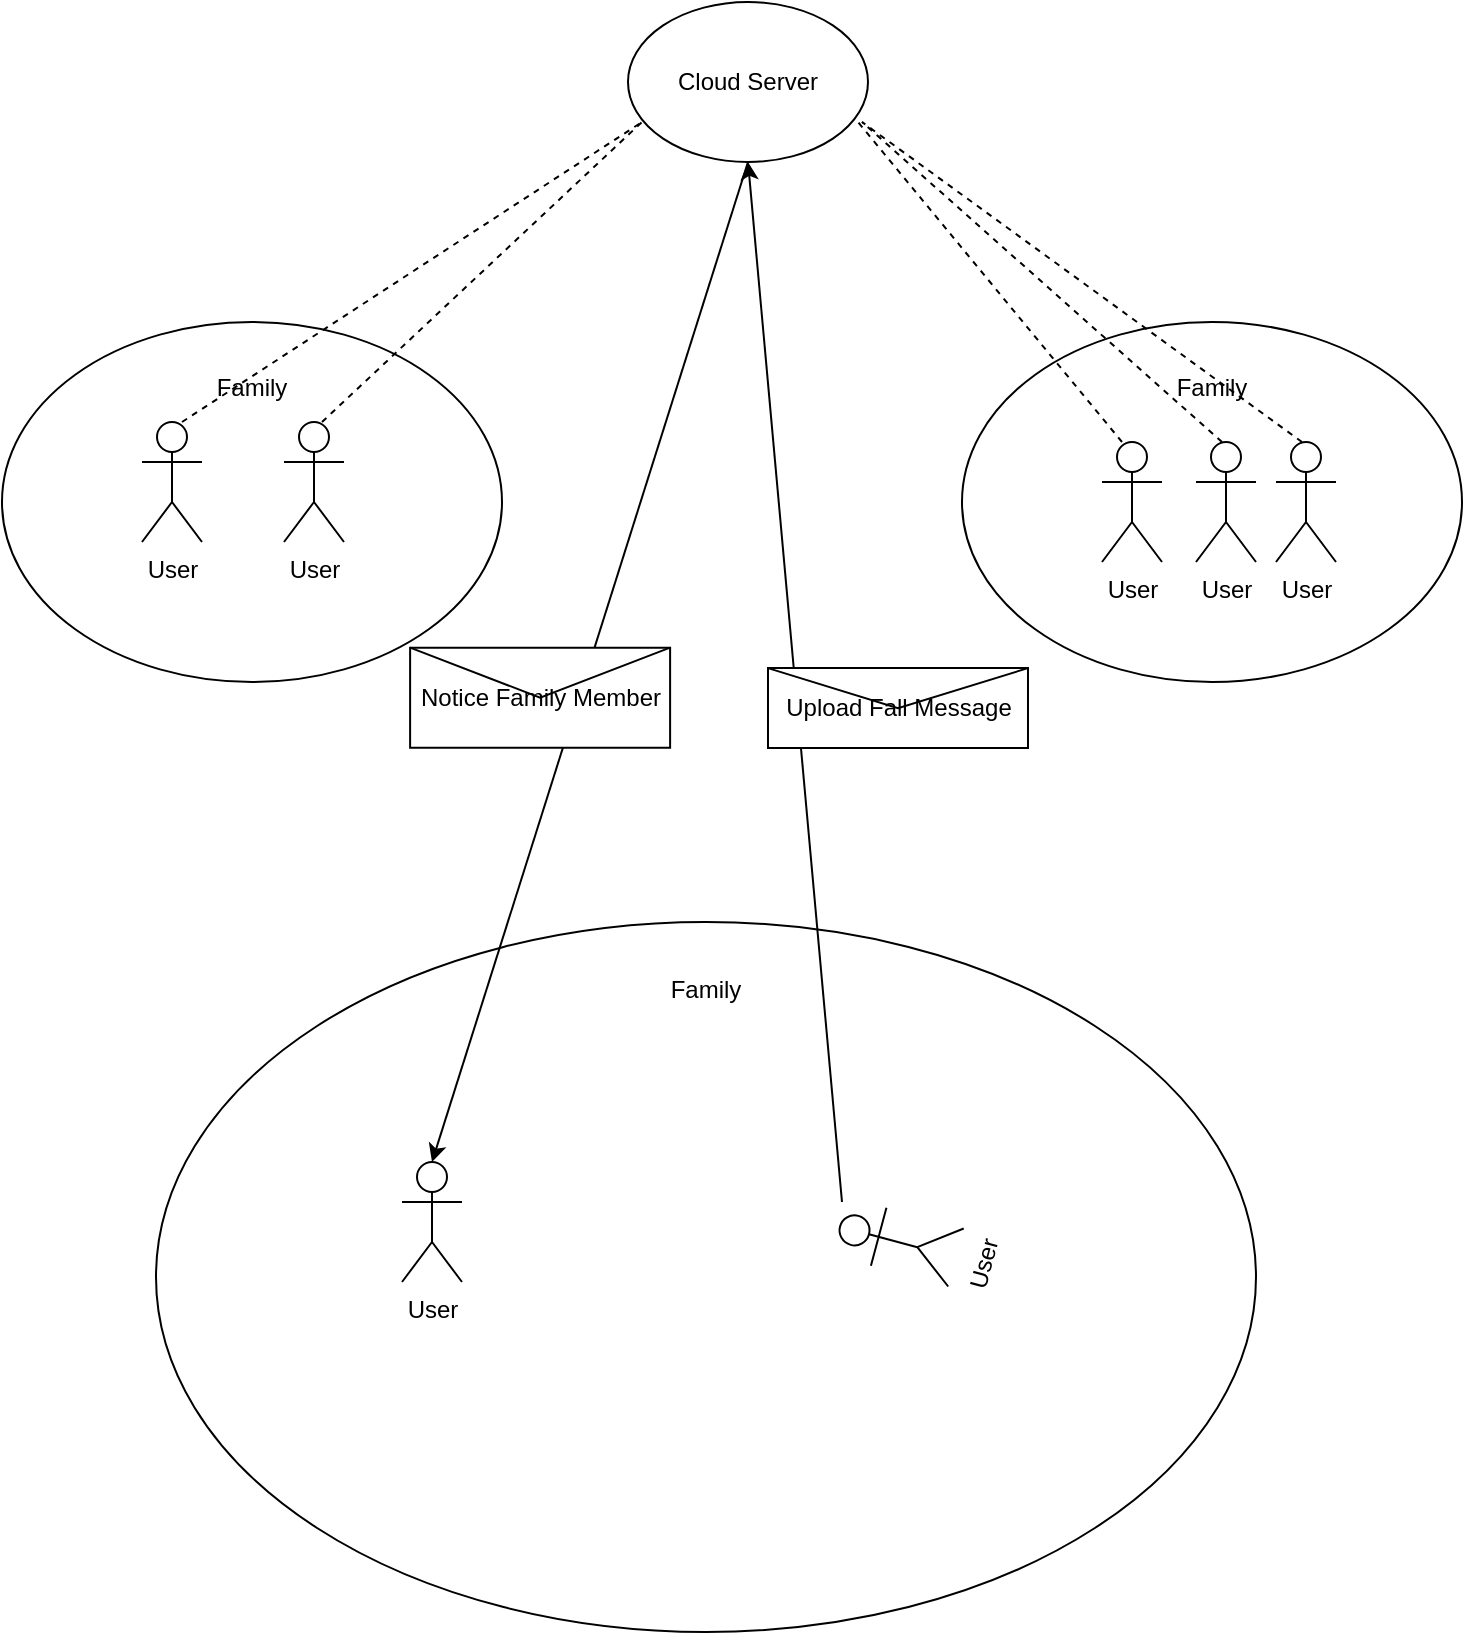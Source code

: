 <mxfile version="13.9.9" type="github">
  <diagram id="tjzp-NtcM_6P5M70Z-q1" name="Page-1">
    <mxGraphModel dx="1433" dy="838" grid="1" gridSize="10" guides="1" tooltips="1" connect="1" arrows="1" fold="1" page="1" pageScale="1" pageWidth="827" pageHeight="1169" math="0" shadow="0">
      <root>
        <mxCell id="0" />
        <mxCell id="1" parent="0" />
        <mxCell id="mbeKiCljW2zm7E6OZhqD-1" value="Cloud Server" style="ellipse;whiteSpace=wrap;html=1;" vertex="1" parent="1">
          <mxGeometry x="353" y="140" width="120" height="80" as="geometry" />
        </mxCell>
        <mxCell id="mbeKiCljW2zm7E6OZhqD-2" value="User" style="shape=umlActor;verticalLabelPosition=bottom;verticalAlign=top;html=1;outlineConnect=0;" vertex="1" parent="1">
          <mxGeometry x="110" y="350" width="30" height="60" as="geometry" />
        </mxCell>
        <mxCell id="mbeKiCljW2zm7E6OZhqD-3" value="User" style="shape=umlActor;verticalLabelPosition=bottom;verticalAlign=top;html=1;outlineConnect=0;" vertex="1" parent="1">
          <mxGeometry x="181" y="350" width="30" height="60" as="geometry" />
        </mxCell>
        <mxCell id="mbeKiCljW2zm7E6OZhqD-4" value="User" style="shape=umlActor;verticalLabelPosition=bottom;verticalAlign=top;html=1;outlineConnect=0;" vertex="1" parent="1">
          <mxGeometry x="590" y="360" width="30" height="60" as="geometry" />
        </mxCell>
        <mxCell id="mbeKiCljW2zm7E6OZhqD-11" value="User" style="shape=umlActor;verticalLabelPosition=bottom;verticalAlign=top;html=1;outlineConnect=0;" vertex="1" parent="1">
          <mxGeometry x="637" y="360" width="30" height="60" as="geometry" />
        </mxCell>
        <mxCell id="mbeKiCljW2zm7E6OZhqD-12" value="User" style="shape=umlActor;verticalLabelPosition=bottom;verticalAlign=top;html=1;outlineConnect=0;" vertex="1" parent="1">
          <mxGeometry x="677" y="360" width="30" height="60" as="geometry" />
        </mxCell>
        <mxCell id="mbeKiCljW2zm7E6OZhqD-14" value="Family&lt;br&gt;&lt;br&gt;&lt;br&gt;&lt;br&gt;&lt;br&gt;&lt;br&gt;&lt;br&gt;&lt;br&gt;&lt;br&gt;" style="ellipse;whiteSpace=wrap;html=1;fillColor=none;align=center;" vertex="1" parent="1">
          <mxGeometry x="40" y="300" width="250" height="180" as="geometry" />
        </mxCell>
        <mxCell id="mbeKiCljW2zm7E6OZhqD-15" value="Family&lt;br&gt;&lt;br&gt;&lt;br&gt;&lt;br&gt;&lt;br&gt;&lt;br&gt;&lt;br&gt;&lt;br&gt;&lt;br&gt;" style="ellipse;whiteSpace=wrap;html=1;fillColor=none;align=center;" vertex="1" parent="1">
          <mxGeometry x="520" y="300" width="250" height="180" as="geometry" />
        </mxCell>
        <mxCell id="mbeKiCljW2zm7E6OZhqD-17" value="" style="endArrow=none;dashed=1;html=1;" edge="1" parent="1">
          <mxGeometry width="50" height="50" relative="1" as="geometry">
            <mxPoint x="200" y="350" as="sourcePoint" />
            <mxPoint x="360" y="200" as="targetPoint" />
          </mxGeometry>
        </mxCell>
        <mxCell id="mbeKiCljW2zm7E6OZhqD-18" value="" style="endArrow=none;dashed=1;html=1;" edge="1" parent="1">
          <mxGeometry width="50" height="50" relative="1" as="geometry">
            <mxPoint x="130" y="350" as="sourcePoint" />
            <mxPoint x="360" y="200" as="targetPoint" />
          </mxGeometry>
        </mxCell>
        <mxCell id="mbeKiCljW2zm7E6OZhqD-19" value="" style="endArrow=none;dashed=1;html=1;entryX=0.949;entryY=0.733;entryDx=0;entryDy=0;entryPerimeter=0;" edge="1" parent="1" target="mbeKiCljW2zm7E6OZhqD-1">
          <mxGeometry width="50" height="50" relative="1" as="geometry">
            <mxPoint x="600" y="360" as="sourcePoint" />
            <mxPoint x="650" y="310" as="targetPoint" />
          </mxGeometry>
        </mxCell>
        <mxCell id="mbeKiCljW2zm7E6OZhqD-20" value="" style="endArrow=none;dashed=1;html=1;" edge="1" parent="1">
          <mxGeometry width="50" height="50" relative="1" as="geometry">
            <mxPoint x="690" y="360" as="sourcePoint" />
            <mxPoint x="470" y="200" as="targetPoint" />
          </mxGeometry>
        </mxCell>
        <mxCell id="mbeKiCljW2zm7E6OZhqD-21" value="" style="endArrow=none;dashed=1;html=1;" edge="1" parent="1">
          <mxGeometry width="50" height="50" relative="1" as="geometry">
            <mxPoint x="650" y="360" as="sourcePoint" />
            <mxPoint x="470" y="200" as="targetPoint" />
          </mxGeometry>
        </mxCell>
        <mxCell id="mbeKiCljW2zm7E6OZhqD-22" value="Family&lt;br&gt;&lt;br&gt;&lt;br&gt;&lt;br&gt;&lt;br&gt;&lt;br&gt;&lt;br&gt;&lt;br&gt;&lt;br&gt;&lt;br&gt;&lt;br&gt;&lt;br&gt;&lt;br&gt;&lt;br&gt;&lt;br&gt;&lt;br&gt;&lt;br&gt;&lt;br&gt;&lt;br&gt;&lt;br&gt;&lt;br&gt;" style="ellipse;whiteSpace=wrap;html=1;fillColor=none;align=center;" vertex="1" parent="1">
          <mxGeometry x="117" y="600" width="550" height="355" as="geometry" />
        </mxCell>
        <mxCell id="mbeKiCljW2zm7E6OZhqD-23" value="User" style="shape=umlActor;verticalLabelPosition=bottom;verticalAlign=top;html=1;outlineConnect=0;fillColor=none;" vertex="1" parent="1">
          <mxGeometry x="240" y="720" width="30" height="60" as="geometry" />
        </mxCell>
        <mxCell id="mbeKiCljW2zm7E6OZhqD-24" value="User" style="shape=umlActor;verticalLabelPosition=bottom;verticalAlign=top;html=1;outlineConnect=0;fillColor=none;rotation=-75;" vertex="1" parent="1">
          <mxGeometry x="473" y="730" width="30" height="60" as="geometry" />
        </mxCell>
        <mxCell id="mbeKiCljW2zm7E6OZhqD-28" value="" style="endArrow=classic;html=1;entryX=0.5;entryY=1;entryDx=0;entryDy=0;" edge="1" parent="1" target="mbeKiCljW2zm7E6OZhqD-1">
          <mxGeometry relative="1" as="geometry">
            <mxPoint x="460" y="740" as="sourcePoint" />
            <mxPoint x="560" y="740" as="targetPoint" />
          </mxGeometry>
        </mxCell>
        <mxCell id="mbeKiCljW2zm7E6OZhqD-29" value="Upload Fall Message" style="shape=message;html=1;outlineConnect=0;" vertex="1" parent="mbeKiCljW2zm7E6OZhqD-28">
          <mxGeometry width="130" height="40" relative="1" as="geometry">
            <mxPoint x="-13.51" y="-7" as="offset" />
          </mxGeometry>
        </mxCell>
        <mxCell id="mbeKiCljW2zm7E6OZhqD-31" value="" style="endArrow=classic;html=1;entryX=0.5;entryY=0;entryDx=0;entryDy=0;entryPerimeter=0;exitX=0.5;exitY=1;exitDx=0;exitDy=0;" edge="1" parent="1" source="mbeKiCljW2zm7E6OZhqD-1" target="mbeKiCljW2zm7E6OZhqD-23">
          <mxGeometry relative="1" as="geometry">
            <mxPoint x="260" y="680" as="sourcePoint" />
            <mxPoint x="360" y="680" as="targetPoint" />
          </mxGeometry>
        </mxCell>
        <mxCell id="mbeKiCljW2zm7E6OZhqD-32" value="Notice Family Member" style="shape=message;html=1;outlineConnect=0;" vertex="1" parent="mbeKiCljW2zm7E6OZhqD-31">
          <mxGeometry width="130" height="50" relative="1" as="geometry">
            <mxPoint x="-90" y="-7" as="offset" />
          </mxGeometry>
        </mxCell>
      </root>
    </mxGraphModel>
  </diagram>
</mxfile>
